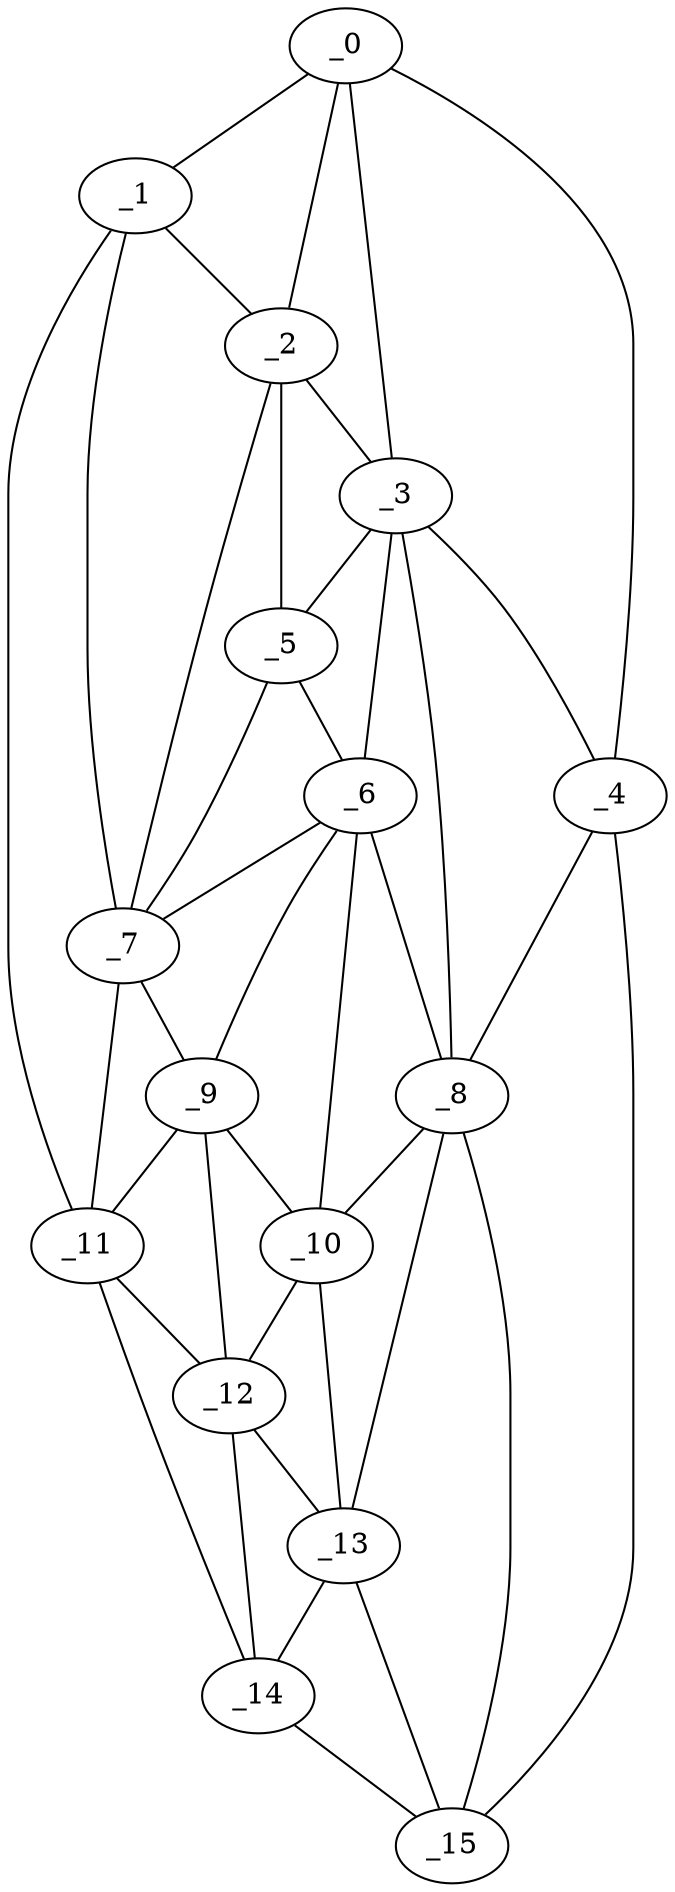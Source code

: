 graph "obj34__270.gxl" {
	_0	 [x=43,
		y=35];
	_1	 [x=44,
		y=29];
	_0 -- _1	 [valence=1];
	_2	 [x=52,
		y=35];
	_0 -- _2	 [valence=2];
	_3	 [x=65,
		y=44];
	_0 -- _3	 [valence=1];
	_4	 [x=67,
		y=78];
	_0 -- _4	 [valence=1];
	_1 -- _2	 [valence=2];
	_7	 [x=75,
		y=30];
	_1 -- _7	 [valence=2];
	_11	 [x=88,
		y=29];
	_1 -- _11	 [valence=1];
	_2 -- _3	 [valence=2];
	_5	 [x=69,
		y=38];
	_2 -- _5	 [valence=1];
	_2 -- _7	 [valence=2];
	_3 -- _4	 [valence=2];
	_3 -- _5	 [valence=2];
	_6	 [x=74,
		y=39];
	_3 -- _6	 [valence=1];
	_8	 [x=78,
		y=71];
	_3 -- _8	 [valence=2];
	_4 -- _8	 [valence=2];
	_15	 [x=125,
		y=65];
	_4 -- _15	 [valence=1];
	_5 -- _6	 [valence=2];
	_5 -- _7	 [valence=1];
	_6 -- _7	 [valence=1];
	_6 -- _8	 [valence=2];
	_9	 [x=80,
		y=30];
	_6 -- _9	 [valence=2];
	_10	 [x=82,
		y=39];
	_6 -- _10	 [valence=2];
	_7 -- _9	 [valence=2];
	_7 -- _11	 [valence=2];
	_8 -- _10	 [valence=1];
	_13	 [x=96,
		y=55];
	_8 -- _13	 [valence=2];
	_8 -- _15	 [valence=1];
	_9 -- _10	 [valence=1];
	_9 -- _11	 [valence=2];
	_12	 [x=89,
		y=35];
	_9 -- _12	 [valence=2];
	_10 -- _12	 [valence=1];
	_10 -- _13	 [valence=2];
	_11 -- _12	 [valence=2];
	_14	 [x=125,
		y=58];
	_11 -- _14	 [valence=1];
	_12 -- _13	 [valence=2];
	_12 -- _14	 [valence=2];
	_13 -- _14	 [valence=1];
	_13 -- _15	 [valence=2];
	_14 -- _15	 [valence=1];
}
